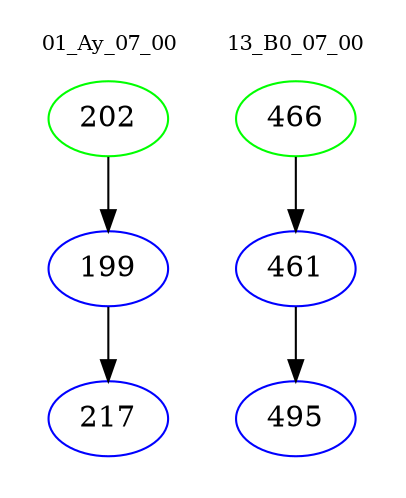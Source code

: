 digraph{
subgraph cluster_0 {
color = white
label = "01_Ay_07_00";
fontsize=10;
T0_202 [label="202", color="green"]
T0_202 -> T0_199 [color="black"]
T0_199 [label="199", color="blue"]
T0_199 -> T0_217 [color="black"]
T0_217 [label="217", color="blue"]
}
subgraph cluster_1 {
color = white
label = "13_B0_07_00";
fontsize=10;
T1_466 [label="466", color="green"]
T1_466 -> T1_461 [color="black"]
T1_461 [label="461", color="blue"]
T1_461 -> T1_495 [color="black"]
T1_495 [label="495", color="blue"]
}
}
